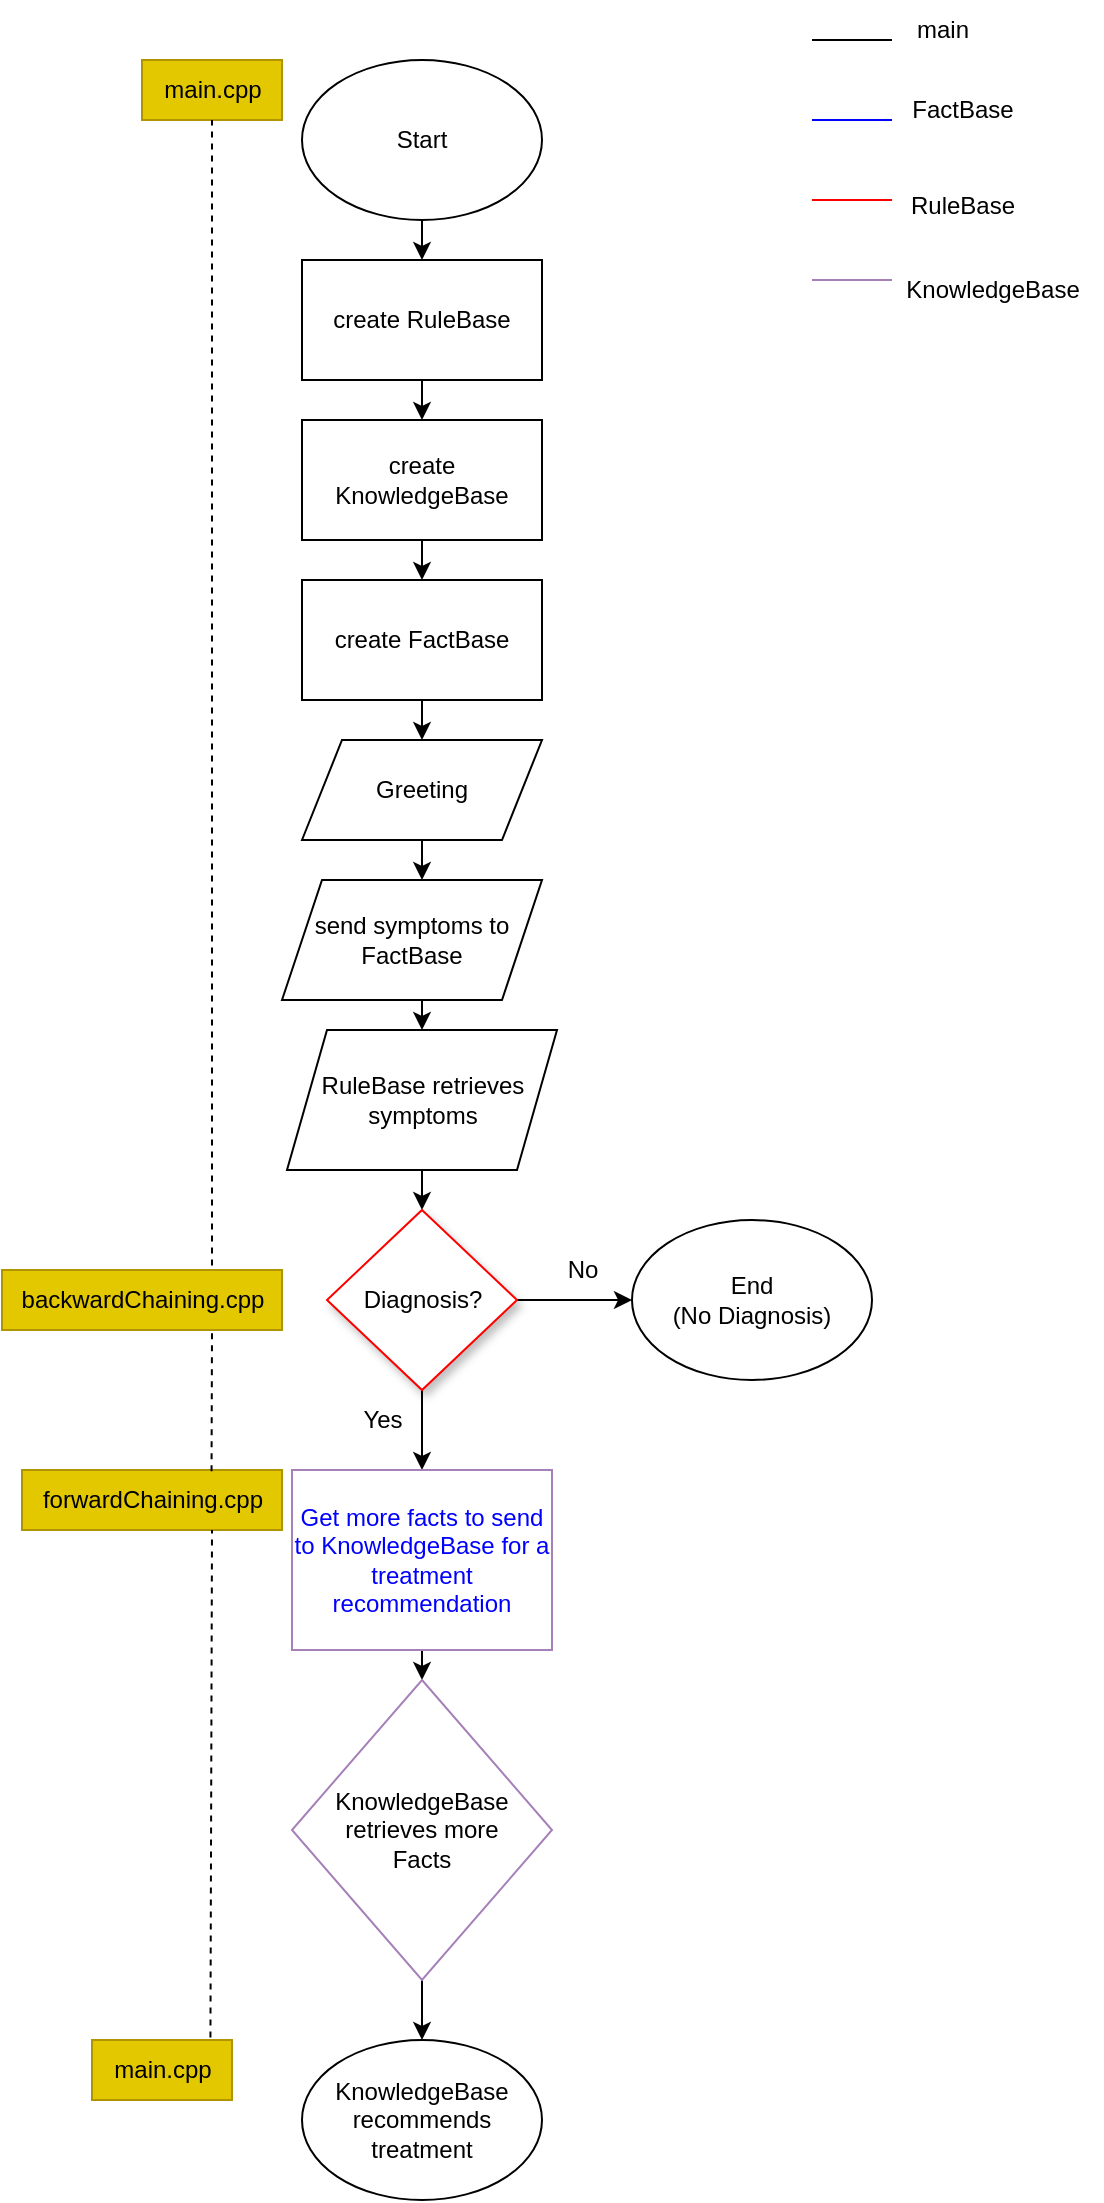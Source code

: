 <mxfile version="24.7.17">
  <diagram name="Page-1" id="WQeUhzv_VwPVyA5CQ0qr">
    <mxGraphModel dx="2390" dy="1473" grid="1" gridSize="10" guides="1" tooltips="1" connect="1" arrows="1" fold="1" page="1" pageScale="1" pageWidth="850" pageHeight="1100" math="0" shadow="0">
      <root>
        <mxCell id="0" />
        <mxCell id="1" parent="0" />
        <mxCell id="F-107009YZoa1VJT9Bub-3" style="edgeStyle=orthogonalEdgeStyle;rounded=0;orthogonalLoop=1;jettySize=auto;html=1;exitX=0.5;exitY=1;exitDx=0;exitDy=0;entryX=0.5;entryY=0;entryDx=0;entryDy=0;" edge="1" parent="1" source="yk9AvRP_01XB7RLFrfOt-1" target="F-107009YZoa1VJT9Bub-2">
          <mxGeometry relative="1" as="geometry" />
        </mxCell>
        <mxCell id="yk9AvRP_01XB7RLFrfOt-1" value="Start" style="ellipse;whiteSpace=wrap;html=1;" parent="1" vertex="1">
          <mxGeometry x="305" y="30" width="120" height="80" as="geometry" />
        </mxCell>
        <mxCell id="F-107009YZoa1VJT9Bub-5" style="edgeStyle=orthogonalEdgeStyle;rounded=0;orthogonalLoop=1;jettySize=auto;html=1;exitX=0.5;exitY=1;exitDx=0;exitDy=0;entryX=0.5;entryY=0;entryDx=0;entryDy=0;" edge="1" parent="1" source="F-107009YZoa1VJT9Bub-2" target="F-107009YZoa1VJT9Bub-4">
          <mxGeometry relative="1" as="geometry" />
        </mxCell>
        <mxCell id="F-107009YZoa1VJT9Bub-2" value="create RuleBase" style="rounded=0;whiteSpace=wrap;html=1;shadow=0;" vertex="1" parent="1">
          <mxGeometry x="305" y="130" width="120" height="60" as="geometry" />
        </mxCell>
        <mxCell id="F-107009YZoa1VJT9Bub-9" style="edgeStyle=orthogonalEdgeStyle;rounded=0;orthogonalLoop=1;jettySize=auto;html=1;exitX=0.5;exitY=1;exitDx=0;exitDy=0;entryX=0.5;entryY=0;entryDx=0;entryDy=0;" edge="1" parent="1" source="F-107009YZoa1VJT9Bub-4" target="F-107009YZoa1VJT9Bub-8">
          <mxGeometry relative="1" as="geometry" />
        </mxCell>
        <mxCell id="F-107009YZoa1VJT9Bub-4" value="create KnowledgeBase" style="rounded=0;whiteSpace=wrap;html=1;" vertex="1" parent="1">
          <mxGeometry x="305" y="210" width="120" height="60" as="geometry" />
        </mxCell>
        <mxCell id="F-107009YZoa1VJT9Bub-13" style="edgeStyle=orthogonalEdgeStyle;rounded=0;orthogonalLoop=1;jettySize=auto;html=1;exitX=0.5;exitY=1;exitDx=0;exitDy=0;entryX=0.5;entryY=0;entryDx=0;entryDy=0;" edge="1" parent="1" source="F-107009YZoa1VJT9Bub-6">
          <mxGeometry relative="1" as="geometry">
            <mxPoint x="365" y="440" as="targetPoint" />
          </mxGeometry>
        </mxCell>
        <mxCell id="F-107009YZoa1VJT9Bub-6" value="Greeting" style="shape=parallelogram;perimeter=parallelogramPerimeter;whiteSpace=wrap;html=1;fixedSize=1;" vertex="1" parent="1">
          <mxGeometry x="305" y="370" width="120" height="50" as="geometry" />
        </mxCell>
        <mxCell id="F-107009YZoa1VJT9Bub-10" style="edgeStyle=orthogonalEdgeStyle;rounded=0;orthogonalLoop=1;jettySize=auto;html=1;exitX=0.5;exitY=1;exitDx=0;exitDy=0;entryX=0.5;entryY=0;entryDx=0;entryDy=0;" edge="1" parent="1" source="F-107009YZoa1VJT9Bub-8" target="F-107009YZoa1VJT9Bub-6">
          <mxGeometry relative="1" as="geometry" />
        </mxCell>
        <mxCell id="F-107009YZoa1VJT9Bub-8" value="create FactBase" style="rounded=0;whiteSpace=wrap;html=1;" vertex="1" parent="1">
          <mxGeometry x="305" y="290" width="120" height="60" as="geometry" />
        </mxCell>
        <mxCell id="F-107009YZoa1VJT9Bub-15" style="edgeStyle=orthogonalEdgeStyle;rounded=0;orthogonalLoop=1;jettySize=auto;html=1;exitX=0.5;exitY=1;exitDx=0;exitDy=0;entryX=0.5;entryY=0;entryDx=0;entryDy=0;" edge="1" parent="1" target="F-107009YZoa1VJT9Bub-14">
          <mxGeometry relative="1" as="geometry">
            <mxPoint x="365" y="585" as="sourcePoint" />
          </mxGeometry>
        </mxCell>
        <mxCell id="F-107009YZoa1VJT9Bub-19" style="edgeStyle=orthogonalEdgeStyle;rounded=0;orthogonalLoop=1;jettySize=auto;html=1;exitX=1;exitY=0.5;exitDx=0;exitDy=0;entryX=0;entryY=0.5;entryDx=0;entryDy=0;" edge="1" parent="1" source="F-107009YZoa1VJT9Bub-14" target="F-107009YZoa1VJT9Bub-18">
          <mxGeometry relative="1" as="geometry" />
        </mxCell>
        <mxCell id="F-107009YZoa1VJT9Bub-20" style="edgeStyle=orthogonalEdgeStyle;rounded=0;orthogonalLoop=1;jettySize=auto;html=1;exitX=0.5;exitY=1;exitDx=0;exitDy=0;" edge="1" parent="1" source="F-107009YZoa1VJT9Bub-14">
          <mxGeometry relative="1" as="geometry">
            <mxPoint x="365" y="735" as="targetPoint" />
          </mxGeometry>
        </mxCell>
        <mxCell id="F-107009YZoa1VJT9Bub-14" value="Diagnosis?" style="rhombus;whiteSpace=wrap;html=1;shadow=1;strokeColor=#FF0000;" vertex="1" parent="1">
          <mxGeometry x="317.5" y="605" width="95" height="90" as="geometry" />
        </mxCell>
        <mxCell id="F-107009YZoa1VJT9Bub-16" value="Yes" style="text;html=1;align=center;verticalAlign=middle;resizable=0;points=[];autosize=1;strokeColor=none;fillColor=none;" vertex="1" parent="1">
          <mxGeometry x="325" y="695" width="40" height="30" as="geometry" />
        </mxCell>
        <mxCell id="F-107009YZoa1VJT9Bub-17" value="No" style="text;html=1;align=center;verticalAlign=middle;resizable=0;points=[];autosize=1;strokeColor=none;fillColor=none;" vertex="1" parent="1">
          <mxGeometry x="425" y="620" width="40" height="30" as="geometry" />
        </mxCell>
        <mxCell id="F-107009YZoa1VJT9Bub-18" value="End&lt;div&gt;(No Diagnosis)&lt;/div&gt;" style="ellipse;whiteSpace=wrap;html=1;" vertex="1" parent="1">
          <mxGeometry x="470" y="610" width="120" height="80" as="geometry" />
        </mxCell>
        <mxCell id="F-107009YZoa1VJT9Bub-36" style="edgeStyle=orthogonalEdgeStyle;rounded=0;orthogonalLoop=1;jettySize=auto;html=1;exitX=0.5;exitY=1;exitDx=0;exitDy=0;entryX=0.5;entryY=0;entryDx=0;entryDy=0;" edge="1" parent="1" source="F-107009YZoa1VJT9Bub-21" target="F-107009YZoa1VJT9Bub-35">
          <mxGeometry relative="1" as="geometry" />
        </mxCell>
        <mxCell id="F-107009YZoa1VJT9Bub-21" value="&lt;font color=&quot;#0000ff&quot;&gt;Get more facts to send to KnowledgeBase for a treatment recommendation&lt;/font&gt;" style="whiteSpace=wrap;html=1;strokeColor=#A680B8;" vertex="1" parent="1">
          <mxGeometry x="300" y="735" width="130" height="90" as="geometry" />
        </mxCell>
        <mxCell id="F-107009YZoa1VJT9Bub-22" value="" style="endArrow=none;html=1;rounded=0;fillColor=#A680B8;shadow=0;strokeColor=#A680B8;" edge="1" parent="1">
          <mxGeometry width="50" height="50" relative="1" as="geometry">
            <mxPoint x="560" y="140" as="sourcePoint" />
            <mxPoint x="600" y="140" as="targetPoint" />
          </mxGeometry>
        </mxCell>
        <mxCell id="F-107009YZoa1VJT9Bub-23" value="" style="endArrow=none;html=1;rounded=0;strokeColor=#FF0000;" edge="1" parent="1">
          <mxGeometry width="50" height="50" relative="1" as="geometry">
            <mxPoint x="560" y="100" as="sourcePoint" />
            <mxPoint x="600" y="100" as="targetPoint" />
          </mxGeometry>
        </mxCell>
        <mxCell id="F-107009YZoa1VJT9Bub-24" value="" style="endArrow=none;html=1;rounded=0;strokeColor=#0000FF;" edge="1" parent="1">
          <mxGeometry width="50" height="50" relative="1" as="geometry">
            <mxPoint x="560" y="60" as="sourcePoint" />
            <mxPoint x="600" y="60" as="targetPoint" />
          </mxGeometry>
        </mxCell>
        <mxCell id="F-107009YZoa1VJT9Bub-25" value="FactBase" style="text;html=1;align=center;verticalAlign=middle;resizable=0;points=[];autosize=1;strokeColor=none;fillColor=none;" vertex="1" parent="1">
          <mxGeometry x="600" y="40" width="70" height="30" as="geometry" />
        </mxCell>
        <mxCell id="F-107009YZoa1VJT9Bub-26" value="KnowledgeBase" style="text;html=1;align=center;verticalAlign=middle;resizable=0;points=[];autosize=1;strokeColor=none;fillColor=none;" vertex="1" parent="1">
          <mxGeometry x="595" y="130" width="110" height="30" as="geometry" />
        </mxCell>
        <mxCell id="F-107009YZoa1VJT9Bub-27" value="RuleBase" style="text;html=1;align=center;verticalAlign=middle;resizable=0;points=[];autosize=1;strokeColor=none;fillColor=none;" vertex="1" parent="1">
          <mxGeometry x="595" y="88" width="80" height="30" as="geometry" />
        </mxCell>
        <mxCell id="F-107009YZoa1VJT9Bub-31" style="edgeStyle=orthogonalEdgeStyle;rounded=0;orthogonalLoop=1;jettySize=auto;html=1;exitX=0.5;exitY=1;exitDx=0;exitDy=0;entryX=0.5;entryY=0;entryDx=0;entryDy=0;" edge="1" parent="1" source="F-107009YZoa1VJT9Bub-28" target="F-107009YZoa1VJT9Bub-30">
          <mxGeometry relative="1" as="geometry" />
        </mxCell>
        <mxCell id="F-107009YZoa1VJT9Bub-28" value="send symptoms to FactBase" style="shape=parallelogram;perimeter=parallelogramPerimeter;whiteSpace=wrap;html=1;fixedSize=1;" vertex="1" parent="1">
          <mxGeometry x="295" y="440" width="130" height="60" as="geometry" />
        </mxCell>
        <mxCell id="F-107009YZoa1VJT9Bub-30" value="RuleBase retrieves symptoms" style="shape=parallelogram;perimeter=parallelogramPerimeter;whiteSpace=wrap;html=1;fixedSize=1;" vertex="1" parent="1">
          <mxGeometry x="297.5" y="515" width="135" height="70" as="geometry" />
        </mxCell>
        <mxCell id="F-107009YZoa1VJT9Bub-37" style="edgeStyle=orthogonalEdgeStyle;rounded=0;orthogonalLoop=1;jettySize=auto;html=1;exitX=0.5;exitY=1;exitDx=0;exitDy=0;entryX=0.5;entryY=0;entryDx=0;entryDy=0;" edge="1" parent="1" source="F-107009YZoa1VJT9Bub-35">
          <mxGeometry relative="1" as="geometry">
            <mxPoint x="365" y="1020" as="targetPoint" />
          </mxGeometry>
        </mxCell>
        <mxCell id="F-107009YZoa1VJT9Bub-35" value="KnowledgeBase retrieves more&lt;div&gt;Facts&lt;/div&gt;" style="rhombus;whiteSpace=wrap;html=1;strokeColor=#A680B8;" vertex="1" parent="1">
          <mxGeometry x="300" y="840" width="130" height="150" as="geometry" />
        </mxCell>
        <mxCell id="F-107009YZoa1VJT9Bub-38" value="KnowledgeBase recommends treatment" style="ellipse;whiteSpace=wrap;html=1;" vertex="1" parent="1">
          <mxGeometry x="305" y="1020" width="120" height="80" as="geometry" />
        </mxCell>
        <mxCell id="F-107009YZoa1VJT9Bub-40" value="" style="endArrow=none;html=1;rounded=0;entryX=0;entryY=0.333;entryDx=0;entryDy=0;entryPerimeter=0;" edge="1" parent="1">
          <mxGeometry width="50" height="50" relative="1" as="geometry">
            <mxPoint x="560" y="20" as="sourcePoint" />
            <mxPoint x="600" y="19.99" as="targetPoint" />
          </mxGeometry>
        </mxCell>
        <mxCell id="F-107009YZoa1VJT9Bub-43" value="main" style="text;html=1;align=center;verticalAlign=middle;resizable=0;points=[];autosize=1;strokeColor=none;fillColor=none;" vertex="1" parent="1">
          <mxGeometry x="600" width="50" height="30" as="geometry" />
        </mxCell>
        <mxCell id="F-107009YZoa1VJT9Bub-44" value="backwardChaining.cpp" style="text;html=1;align=center;verticalAlign=middle;resizable=0;points=[];autosize=1;fillColor=#e3c800;fontColor=#000000;strokeColor=#B09500;" vertex="1" parent="1">
          <mxGeometry x="155" y="635" width="140" height="30" as="geometry" />
        </mxCell>
        <mxCell id="F-107009YZoa1VJT9Bub-45" value="forwardChaining.cpp" style="text;html=1;align=center;verticalAlign=middle;resizable=0;points=[];autosize=1;strokeColor=#B09500;fillColor=#e3c800;fontColor=#000000;" vertex="1" parent="1">
          <mxGeometry x="165" y="735" width="130" height="30" as="geometry" />
        </mxCell>
        <mxCell id="F-107009YZoa1VJT9Bub-46" value="main.cpp" style="text;html=1;align=center;verticalAlign=middle;resizable=0;points=[];autosize=1;fillColor=#e3c800;fontColor=#000000;strokeColor=#B09500;" vertex="1" parent="1">
          <mxGeometry x="225" y="30" width="70" height="30" as="geometry" />
        </mxCell>
        <mxCell id="F-107009YZoa1VJT9Bub-49" value="" style="endArrow=none;dashed=1;html=1;rounded=0;exitX=0.75;exitY=-0.073;exitDx=0;exitDy=0;exitPerimeter=0;" edge="1" parent="1" source="F-107009YZoa1VJT9Bub-44">
          <mxGeometry width="50" height="50" relative="1" as="geometry">
            <mxPoint x="210" y="110" as="sourcePoint" />
            <mxPoint x="260" y="60" as="targetPoint" />
          </mxGeometry>
        </mxCell>
        <mxCell id="F-107009YZoa1VJT9Bub-50" value="" style="endArrow=none;dashed=1;html=1;rounded=0;exitX=0.729;exitY=0.022;exitDx=0;exitDy=0;exitPerimeter=0;" edge="1" parent="1" source="F-107009YZoa1VJT9Bub-45">
          <mxGeometry width="50" height="50" relative="1" as="geometry">
            <mxPoint x="260" y="730" as="sourcePoint" />
            <mxPoint x="260" y="665" as="targetPoint" />
          </mxGeometry>
        </mxCell>
        <mxCell id="F-107009YZoa1VJT9Bub-52" value="main.cpp" style="text;html=1;align=center;verticalAlign=middle;resizable=0;points=[];autosize=1;strokeColor=#B09500;fillColor=#e3c800;fontColor=#000000;" vertex="1" parent="1">
          <mxGeometry x="200" y="1020" width="70" height="30" as="geometry" />
        </mxCell>
        <mxCell id="F-107009YZoa1VJT9Bub-53" value="" style="endArrow=none;dashed=1;html=1;rounded=0;exitX=0.846;exitY=-0.043;exitDx=0;exitDy=0;exitPerimeter=0;" edge="1" parent="1" source="F-107009YZoa1VJT9Bub-52">
          <mxGeometry width="50" height="50" relative="1" as="geometry">
            <mxPoint x="210" y="815" as="sourcePoint" />
            <mxPoint x="260" y="765" as="targetPoint" />
          </mxGeometry>
        </mxCell>
      </root>
    </mxGraphModel>
  </diagram>
</mxfile>
